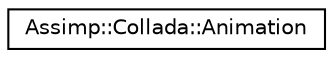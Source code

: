 digraph "Graphical Class Hierarchy"
{
  edge [fontname="Helvetica",fontsize="10",labelfontname="Helvetica",labelfontsize="10"];
  node [fontname="Helvetica",fontsize="10",shape=record];
  rankdir="LR";
  Node1 [label="Assimp::Collada::Animation",height=0.2,width=0.4,color="black", fillcolor="white", style="filled",URL="$struct_assimp_1_1_collada_1_1_animation.html"];
}
